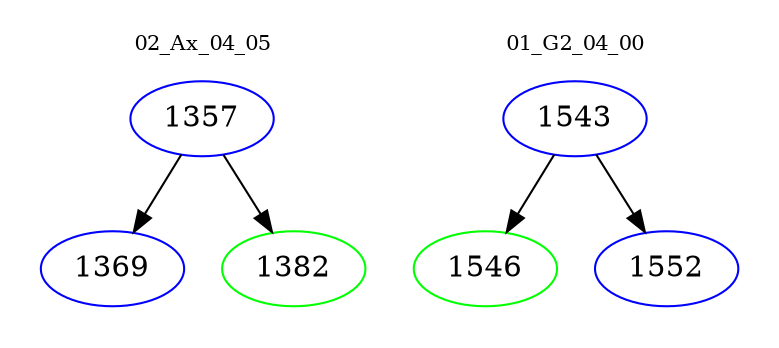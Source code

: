 digraph{
subgraph cluster_0 {
color = white
label = "02_Ax_04_05";
fontsize=10;
T0_1357 [label="1357", color="blue"]
T0_1357 -> T0_1369 [color="black"]
T0_1369 [label="1369", color="blue"]
T0_1357 -> T0_1382 [color="black"]
T0_1382 [label="1382", color="green"]
}
subgraph cluster_1 {
color = white
label = "01_G2_04_00";
fontsize=10;
T1_1543 [label="1543", color="blue"]
T1_1543 -> T1_1546 [color="black"]
T1_1546 [label="1546", color="green"]
T1_1543 -> T1_1552 [color="black"]
T1_1552 [label="1552", color="blue"]
}
}
